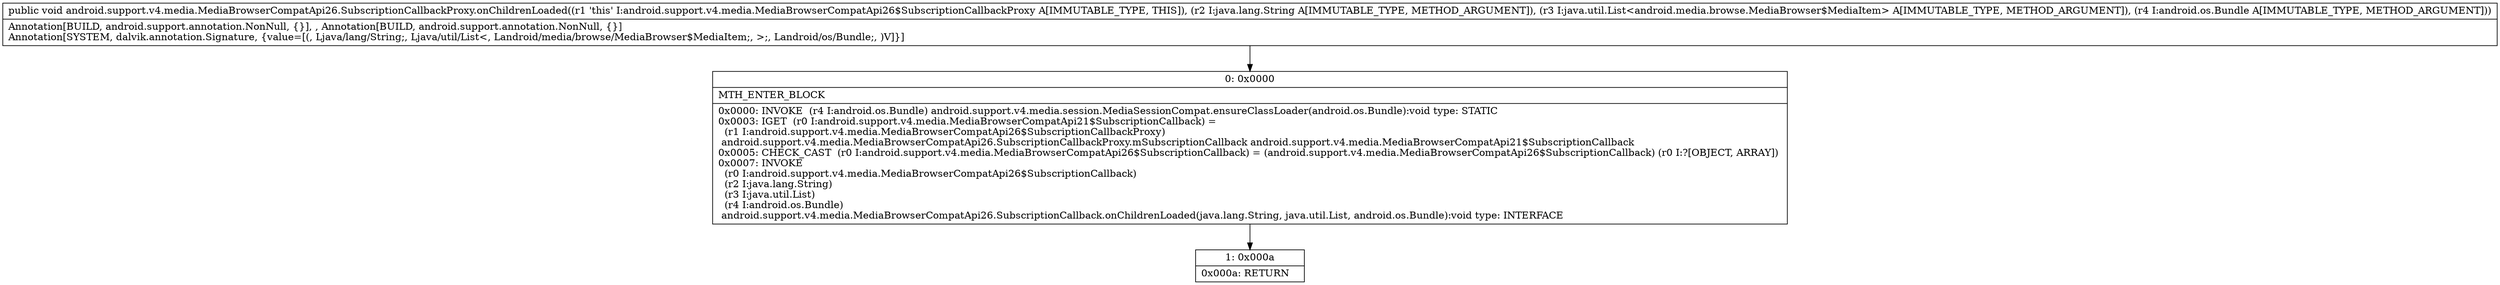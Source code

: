 digraph "CFG forandroid.support.v4.media.MediaBrowserCompatApi26.SubscriptionCallbackProxy.onChildrenLoaded(Ljava\/lang\/String;Ljava\/util\/List;Landroid\/os\/Bundle;)V" {
Node_0 [shape=record,label="{0\:\ 0x0000|MTH_ENTER_BLOCK\l|0x0000: INVOKE  (r4 I:android.os.Bundle) android.support.v4.media.session.MediaSessionCompat.ensureClassLoader(android.os.Bundle):void type: STATIC \l0x0003: IGET  (r0 I:android.support.v4.media.MediaBrowserCompatApi21$SubscriptionCallback) = \l  (r1 I:android.support.v4.media.MediaBrowserCompatApi26$SubscriptionCallbackProxy)\l android.support.v4.media.MediaBrowserCompatApi26.SubscriptionCallbackProxy.mSubscriptionCallback android.support.v4.media.MediaBrowserCompatApi21$SubscriptionCallback \l0x0005: CHECK_CAST  (r0 I:android.support.v4.media.MediaBrowserCompatApi26$SubscriptionCallback) = (android.support.v4.media.MediaBrowserCompatApi26$SubscriptionCallback) (r0 I:?[OBJECT, ARRAY]) \l0x0007: INVOKE  \l  (r0 I:android.support.v4.media.MediaBrowserCompatApi26$SubscriptionCallback)\l  (r2 I:java.lang.String)\l  (r3 I:java.util.List)\l  (r4 I:android.os.Bundle)\l android.support.v4.media.MediaBrowserCompatApi26.SubscriptionCallback.onChildrenLoaded(java.lang.String, java.util.List, android.os.Bundle):void type: INTERFACE \l}"];
Node_1 [shape=record,label="{1\:\ 0x000a|0x000a: RETURN   \l}"];
MethodNode[shape=record,label="{public void android.support.v4.media.MediaBrowserCompatApi26.SubscriptionCallbackProxy.onChildrenLoaded((r1 'this' I:android.support.v4.media.MediaBrowserCompatApi26$SubscriptionCallbackProxy A[IMMUTABLE_TYPE, THIS]), (r2 I:java.lang.String A[IMMUTABLE_TYPE, METHOD_ARGUMENT]), (r3 I:java.util.List\<android.media.browse.MediaBrowser$MediaItem\> A[IMMUTABLE_TYPE, METHOD_ARGUMENT]), (r4 I:android.os.Bundle A[IMMUTABLE_TYPE, METHOD_ARGUMENT]))  | Annotation[BUILD, android.support.annotation.NonNull, \{\}], , Annotation[BUILD, android.support.annotation.NonNull, \{\}]\lAnnotation[SYSTEM, dalvik.annotation.Signature, \{value=[(, Ljava\/lang\/String;, Ljava\/util\/List\<, Landroid\/media\/browse\/MediaBrowser$MediaItem;, \>;, Landroid\/os\/Bundle;, )V]\}]\l}"];
MethodNode -> Node_0;
Node_0 -> Node_1;
}

